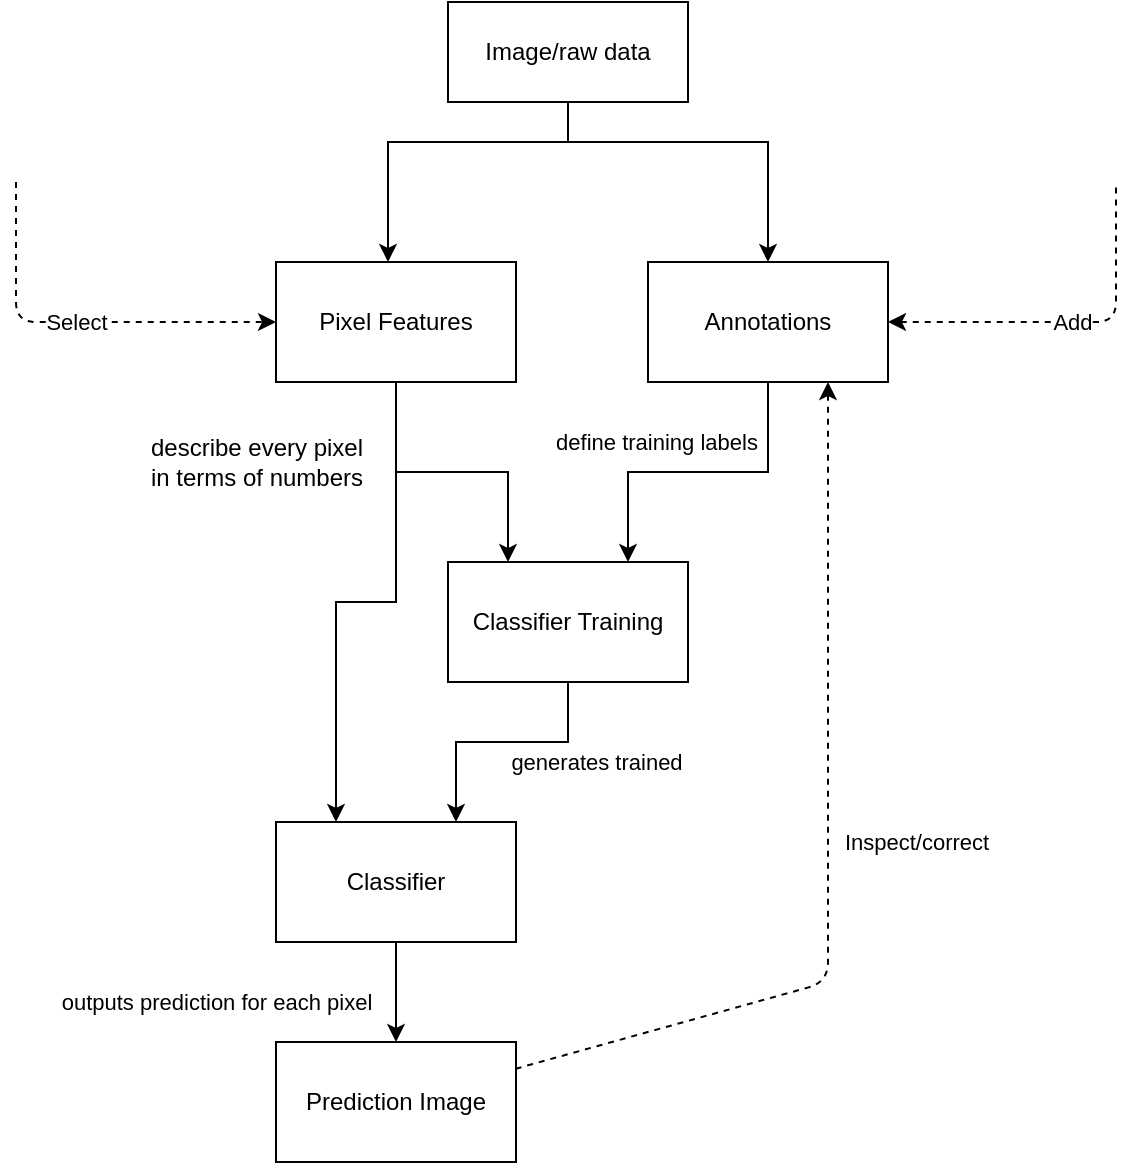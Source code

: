 <mxfile version="10.7.5" type="device"><diagram id="IIenrX2mMbIIihZpUgWm" name="Page-1"><mxGraphModel dx="961" dy="608" grid="1" gridSize="10" guides="1" tooltips="1" connect="1" arrows="1" fold="1" page="1" pageScale="1" pageWidth="827" pageHeight="1169" math="0" shadow="0"><root><mxCell id="0"/><mxCell id="1" parent="0"/><mxCell id="2gdYVtNj5bAE5-IeUl_D-3" value="" style="edgeStyle=orthogonalEdgeStyle;rounded=0;orthogonalLoop=1;jettySize=auto;html=1;exitX=0.5;exitY=1;exitDx=0;exitDy=0;" edge="1" parent="1" source="2gdYVtNj5bAE5-IeUl_D-1" target="2gdYVtNj5bAE5-IeUl_D-2"><mxGeometry relative="1" as="geometry"><Array as="points"><mxPoint x="316" y="160"/><mxPoint x="226" y="160"/></Array></mxGeometry></mxCell><mxCell id="2gdYVtNj5bAE5-IeUl_D-6" style="edgeStyle=orthogonalEdgeStyle;rounded=0;orthogonalLoop=1;jettySize=auto;html=1;exitX=0.5;exitY=1;exitDx=0;exitDy=0;entryX=0.5;entryY=0;entryDx=0;entryDy=0;" edge="1" parent="1" source="2gdYVtNj5bAE5-IeUl_D-1" target="2gdYVtNj5bAE5-IeUl_D-5"><mxGeometry relative="1" as="geometry"><Array as="points"><mxPoint x="316" y="160"/><mxPoint x="416" y="160"/></Array></mxGeometry></mxCell><mxCell id="2gdYVtNj5bAE5-IeUl_D-1" value="Image/raw data" style="rounded=0;whiteSpace=wrap;html=1;" vertex="1" parent="1"><mxGeometry x="256" y="90" width="120" height="50" as="geometry"/></mxCell><mxCell id="2gdYVtNj5bAE5-IeUl_D-8" style="edgeStyle=orthogonalEdgeStyle;rounded=0;orthogonalLoop=1;jettySize=auto;html=1;exitX=0.5;exitY=1;exitDx=0;exitDy=0;entryX=0.25;entryY=0;entryDx=0;entryDy=0;" edge="1" parent="1" source="2gdYVtNj5bAE5-IeUl_D-2" target="2gdYVtNj5bAE5-IeUl_D-7"><mxGeometry relative="1" as="geometry"/></mxCell><mxCell id="2gdYVtNj5bAE5-IeUl_D-22" value="describe every pixel&lt;br&gt;in terms of numbers&lt;br&gt;" style="text;html=1;resizable=0;points=[];align=center;verticalAlign=middle;labelBackgroundColor=#ffffff;" vertex="1" connectable="0" parent="2gdYVtNj5bAE5-IeUl_D-8"><mxGeometry x="0.28" y="-1" relative="1" as="geometry"><mxPoint x="-118.5" y="-6" as="offset"/></mxGeometry></mxCell><mxCell id="2gdYVtNj5bAE5-IeUl_D-11" value="" style="edgeStyle=orthogonalEdgeStyle;rounded=0;orthogonalLoop=1;jettySize=auto;html=1;exitX=0.5;exitY=1;exitDx=0;exitDy=0;entryX=0.25;entryY=0;entryDx=0;entryDy=0;" edge="1" parent="1" source="2gdYVtNj5bAE5-IeUl_D-2" target="2gdYVtNj5bAE5-IeUl_D-10"><mxGeometry x="0.357" relative="1" as="geometry"><mxPoint as="offset"/></mxGeometry></mxCell><mxCell id="2gdYVtNj5bAE5-IeUl_D-2" value="Pixel Features&lt;br&gt;" style="rounded=0;whiteSpace=wrap;html=1;" vertex="1" parent="1"><mxGeometry x="170" y="220" width="120" height="60" as="geometry"/></mxCell><mxCell id="2gdYVtNj5bAE5-IeUl_D-9" value="define training labels" style="edgeStyle=orthogonalEdgeStyle;rounded=0;orthogonalLoop=1;jettySize=auto;html=1;exitX=0.5;exitY=1;exitDx=0;exitDy=0;entryX=0.75;entryY=0;entryDx=0;entryDy=0;" edge="1" parent="1" source="2gdYVtNj5bAE5-IeUl_D-5" target="2gdYVtNj5bAE5-IeUl_D-7"><mxGeometry x="0.263" y="-15" relative="1" as="geometry"><mxPoint x="316" y="370" as="targetPoint"/><mxPoint as="offset"/></mxGeometry></mxCell><mxCell id="2gdYVtNj5bAE5-IeUl_D-5" value="Annotations&lt;br&gt;" style="rounded=0;whiteSpace=wrap;html=1;" vertex="1" parent="1"><mxGeometry x="356" y="220" width="120" height="60" as="geometry"/></mxCell><mxCell id="2gdYVtNj5bAE5-IeUl_D-12" value="generates trained" style="edgeStyle=orthogonalEdgeStyle;rounded=0;orthogonalLoop=1;jettySize=auto;html=1;exitX=0.5;exitY=1;exitDx=0;exitDy=0;entryX=0.75;entryY=0;entryDx=0;entryDy=0;" edge="1" parent="1" source="2gdYVtNj5bAE5-IeUl_D-7" target="2gdYVtNj5bAE5-IeUl_D-10"><mxGeometry x="-0.522" y="17" relative="1" as="geometry"><Array as="points"><mxPoint x="316" y="460"/><mxPoint x="260" y="460"/></Array><mxPoint x="14" y="-7" as="offset"/></mxGeometry></mxCell><mxCell id="2gdYVtNj5bAE5-IeUl_D-7" value="Classifier Training" style="rounded=0;whiteSpace=wrap;html=1;" vertex="1" parent="1"><mxGeometry x="256" y="370" width="120" height="60" as="geometry"/></mxCell><mxCell id="2gdYVtNj5bAE5-IeUl_D-14" value="outputs prediction for each pixel" style="edgeStyle=orthogonalEdgeStyle;rounded=0;orthogonalLoop=1;jettySize=auto;html=1;exitX=0.5;exitY=1;exitDx=0;exitDy=0;entryX=0.5;entryY=0;entryDx=0;entryDy=0;" edge="1" parent="1" source="2gdYVtNj5bAE5-IeUl_D-10" target="2gdYVtNj5bAE5-IeUl_D-13"><mxGeometry x="0.197" y="-90" relative="1" as="geometry"><mxPoint as="offset"/></mxGeometry></mxCell><mxCell id="2gdYVtNj5bAE5-IeUl_D-10" value="Classifier&lt;br&gt;" style="rounded=0;whiteSpace=wrap;html=1;" vertex="1" parent="1"><mxGeometry x="170" y="500" width="120" height="60" as="geometry"/></mxCell><mxCell id="2gdYVtNj5bAE5-IeUl_D-13" value="Prediction Image&lt;br&gt;" style="rounded=0;whiteSpace=wrap;html=1;" vertex="1" parent="1"><mxGeometry x="170" y="610" width="120" height="60" as="geometry"/></mxCell><mxCell id="2gdYVtNj5bAE5-IeUl_D-16" value="Inspect/correct&lt;br&gt;" style="endArrow=none;dashed=1;html=1;exitX=0.75;exitY=1;exitDx=0;exitDy=0;endFill=0;startArrow=classic;startFill=1;" edge="1" parent="1" source="2gdYVtNj5bAE5-IeUl_D-5" target="2gdYVtNj5bAE5-IeUl_D-13"><mxGeometry x="-0.005" y="44" width="50" height="50" relative="1" as="geometry"><mxPoint x="170" y="740" as="sourcePoint"/><mxPoint x="220" y="690" as="targetPoint"/><Array as="points"><mxPoint x="446" y="580"/></Array><mxPoint as="offset"/></mxGeometry></mxCell><mxCell id="2gdYVtNj5bAE5-IeUl_D-17" value="Select&lt;br&gt;" style="endArrow=classic;dashed=1;html=1;entryX=0;entryY=0.5;entryDx=0;entryDy=0;startArrow=none;startFill=0;endFill=1;" edge="1" parent="1" target="2gdYVtNj5bAE5-IeUl_D-2"><mxGeometry width="50" height="50" relative="1" as="geometry"><mxPoint x="40" y="180" as="sourcePoint"/><mxPoint x="160" y="240" as="targetPoint"/><Array as="points"><mxPoint x="40" y="250"/></Array></mxGeometry></mxCell><mxCell id="2gdYVtNj5bAE5-IeUl_D-18" value="Add&lt;br&gt;" style="endArrow=none;dashed=1;html=1;endFill=0;startArrow=classic;startFill=1;" edge="1" parent="1"><mxGeometry width="50" height="50" relative="1" as="geometry"><mxPoint x="476" y="250" as="sourcePoint"/><mxPoint x="590" y="180" as="targetPoint"/><Array as="points"><mxPoint x="590" y="250"/></Array></mxGeometry></mxCell></root></mxGraphModel></diagram></mxfile>